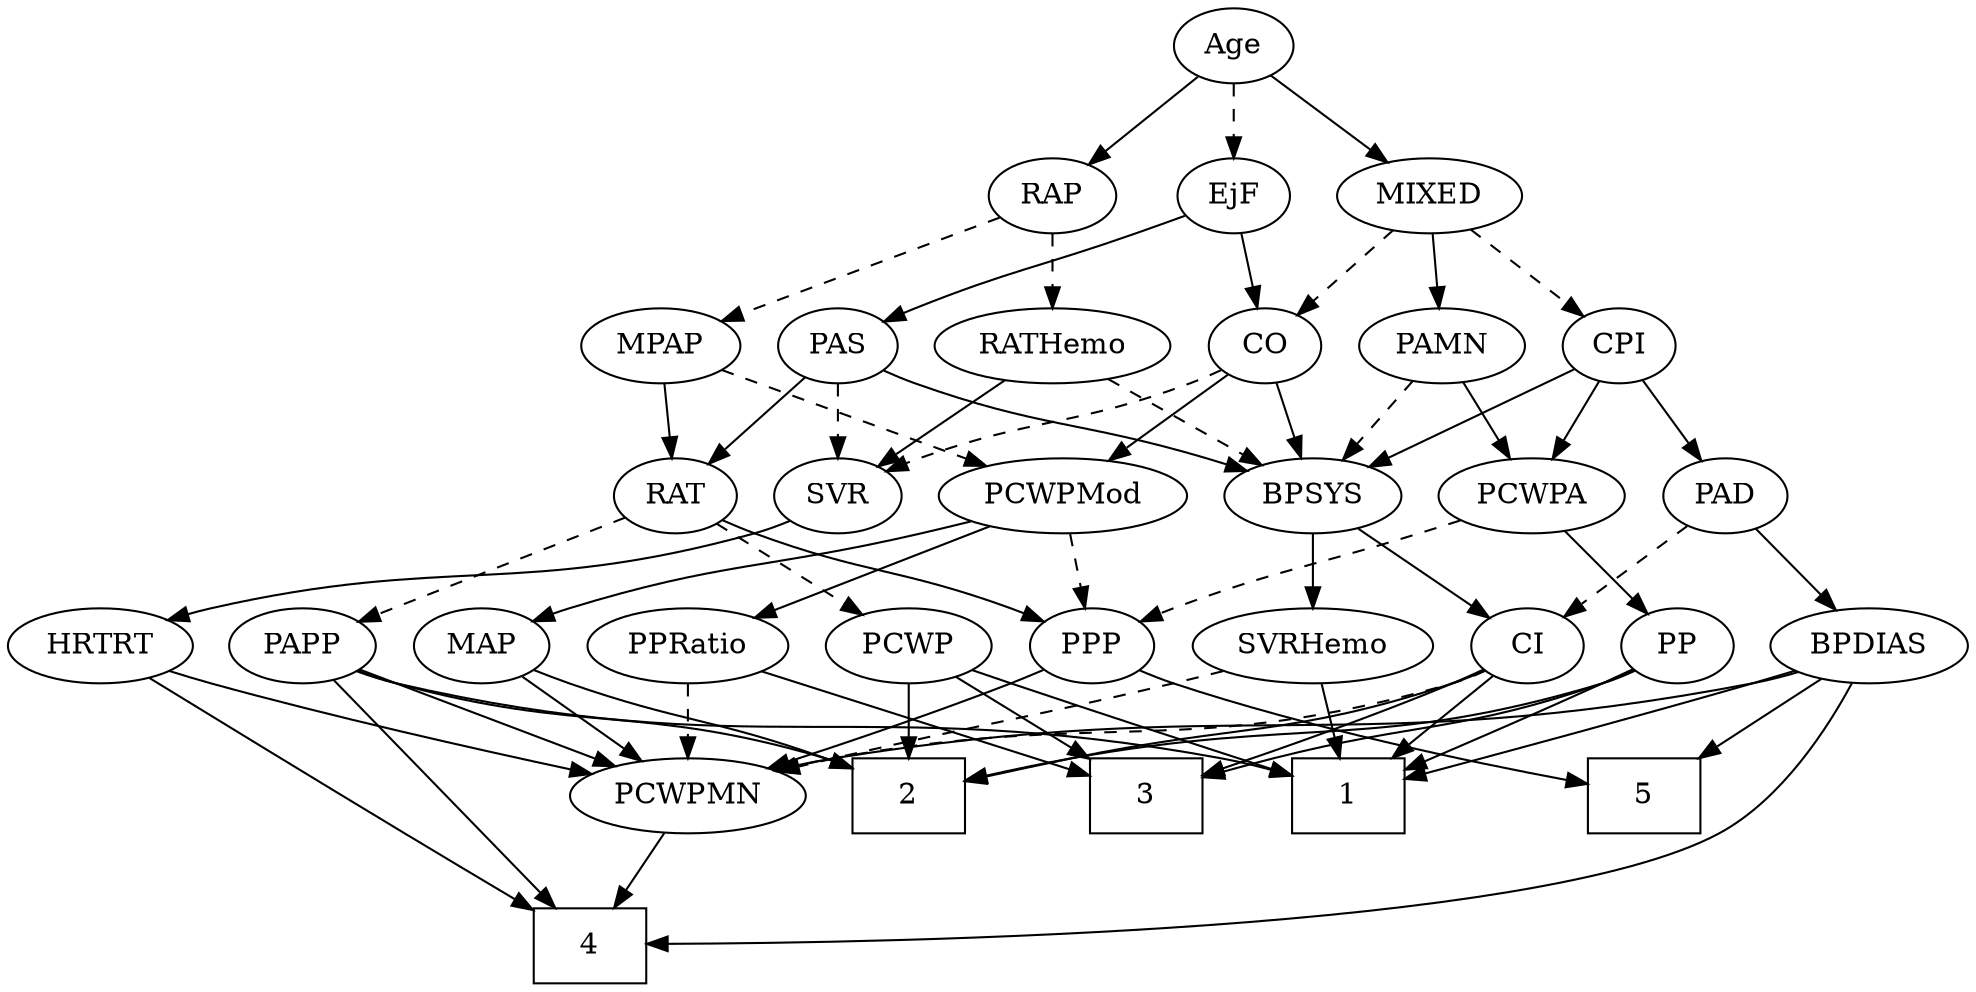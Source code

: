 strict digraph {
	graph [bb="0,0,860.89,468"];
	node [label="\N"];
	1	[height=0.5,
		pos="580.65,90",
		shape=box,
		width=0.75];
	2	[height=0.5,
		pos="390.65,90",
		shape=box,
		width=0.75];
	3	[height=0.5,
		pos="493.65,90",
		shape=box,
		width=0.75];
	4	[height=0.5,
		pos="252.65,18",
		shape=box,
		width=0.75];
	5	[height=0.5,
		pos="715.65,90",
		shape=box,
		width=0.75];
	Age	[height=0.5,
		pos="533.65,450",
		width=0.75];
	EjF	[height=0.5,
		pos="533.65,378",
		width=0.75];
	Age -> EjF	[pos="e,533.65,396.1 533.65,431.7 533.65,423.98 533.65,414.71 533.65,406.11",
		style=dashed];
	RAP	[height=0.5,
		pos="452.65,378",
		width=0.77632];
	Age -> RAP	[pos="e,468.62,392.8 517.64,435.17 505.88,425.01 489.71,411.03 476.44,399.56",
		style=solid];
	MIXED	[height=0.5,
		pos="622.65,378",
		width=1.1193];
	Age -> MIXED	[pos="e,603.51,394.05 550.39,435.83 563.01,425.9 580.61,412.06 595.27,400.53",
		style=solid];
	CO	[height=0.5,
		pos="546.65,306",
		width=0.75];
	EjF -> CO	[pos="e,543.44,324.28 536.79,360.05 538.23,352.35 539.96,343.03 541.56,334.36",
		style=solid];
	PAS	[height=0.5,
		pos="358.65,306",
		width=0.75];
	EjF -> PAS	[pos="e,379.84,317.35 510.82,368.15 504.01,365.52 496.53,362.63 489.65,360 447.48,343.86 436.2,341.65 394.65,324 392.83,323.23 390.98,\
322.42 389.11,321.59",
		style=solid];
	MPAP	[height=0.5,
		pos="278.65,306",
		width=0.97491];
	RAP -> MPAP	[pos="e,305.56,317.83 429.54,367.7 400.34,355.96 349.75,335.61 315.27,321.73",
		style=dashed];
	RATHemo	[height=0.5,
		pos="452.65,306",
		width=1.3721];
	RAP -> RATHemo	[pos="e,452.65,324.1 452.65,359.7 452.65,351.98 452.65,342.71 452.65,334.11",
		style=dashed];
	MIXED -> CO	[pos="e,561.92,321.07 605.78,361.46 595.12,351.65 581.21,338.83 569.56,328.1",
		style=dashed];
	PAMN	[height=0.5,
		pos="627.65,306",
		width=1.011];
	MIXED -> PAMN	[pos="e,626.42,324.1 623.88,359.7 624.43,351.98 625.1,342.71 625.71,334.11",
		style=solid];
	CPI	[height=0.5,
		pos="708.65,306",
		width=0.75];
	MIXED -> CPI	[pos="e,692.06,320.5 641.31,361.81 653.83,351.62 670.45,338.09 684.05,327.02",
		style=dashed];
	RAT	[height=0.5,
		pos="285.65,234",
		width=0.75827];
	MPAP -> RAT	[pos="e,283.94,252.1 280.38,287.7 281.15,279.98 282.08,270.71 282.94,262.11",
		style=solid];
	PCWPMod	[height=0.5,
		pos="456.65,234",
		width=1.4443];
	MPAP -> PCWPMod	[pos="e,423.59,248 305.68,294.37 334.45,283.06 380.37,265 414.01,251.77",
		style=dashed];
	BPSYS	[height=0.5,
		pos="564.65,234",
		width=1.0471];
	SVRHemo	[height=0.5,
		pos="564.65,162",
		width=1.3902];
	BPSYS -> SVRHemo	[pos="e,564.65,180.1 564.65,215.7 564.65,207.98 564.65,198.71 564.65,190.11",
		style=solid];
	CI	[height=0.5,
		pos="659.65,162",
		width=0.75];
	BPSYS -> CI	[pos="e,642.22,175.84 584.33,218.5 598.73,207.89 618.39,193.4 634.02,181.88",
		style=solid];
	PAD	[height=0.5,
		pos="749.65,234",
		width=0.79437];
	BPDIAS	[height=0.5,
		pos="818.65,162",
		width=1.1735];
	PAD -> BPDIAS	[pos="e,803.08,178.8 764.28,218.15 773.45,208.85 785.45,196.67 795.85,186.12",
		style=solid];
	PAD -> CI	[pos="e,676.64,176.22 732.29,219.5 718.76,208.98 699.78,194.22 684.62,182.42",
		style=dashed];
	CO -> BPSYS	[pos="e,560.2,252.28 551,288.05 553.01,280.26 555.44,270.82 557.68,262.08",
		style=solid];
	SVR	[height=0.5,
		pos="358.65,234",
		width=0.77632];
	CO -> SVR	[pos="e,380.36,245.54 525.54,294.44 520.7,292.19 515.54,289.91 510.65,288 460.76,268.52 445.64,271.22 395.65,252 393.77,251.28 391.85,\
250.5 389.92,249.7",
		style=dashed];
	CO -> PCWPMod	[pos="e,476.97,250.8 529.72,291.83 517.2,282.1 499.87,268.62 485.22,257.22",
		style=solid];
	PAS -> BPSYS	[pos="e,535.91,245.71 379.73,294.37 384.57,292.12 389.74,289.87 394.65,288 447.9,267.78 463.5,269.7 517.65,252 520.52,251.06 523.49,250.06 \
526.46,249.04",
		style=solid];
	PAS -> RAT	[pos="e,300.65,249.38 343.87,290.83 333.55,280.94 319.59,267.55 307.92,256.36",
		style=solid];
	PAS -> SVR	[pos="e,358.65,252.1 358.65,287.7 358.65,279.98 358.65,270.71 358.65,262.11",
		style=dashed];
	PAMN -> BPSYS	[pos="e,578.89,250.82 613.35,289.12 605.22,280.08 594.87,268.58 585.81,258.52",
		style=dashed];
	PCWPA	[height=0.5,
		pos="661.65,234",
		width=1.1555];
	PAMN -> PCWPA	[pos="e,653.41,251.96 635.7,288.41 639.67,280.25 644.54,270.22 648.99,261.07",
		style=solid];
	RATHemo -> BPSYS	[pos="e,542.45,248.87 476.4,290.15 493.17,279.67 515.81,265.53 533.95,254.18",
		style=dashed];
	RATHemo -> SVR	[pos="e,376.29,248.14 431.78,289.46 417.86,279.09 399.44,265.38 384.58,254.31",
		style=solid];
	CPI -> BPSYS	[pos="e,590.11,247.38 687.4,294.67 664.23,283.41 626.81,265.22 599.37,251.88",
		style=solid];
	CPI -> PAD	[pos="e,740.19,251.15 718.16,288.76 723.18,280.19 729.44,269.49 735.06,259.9",
		style=solid];
	CPI -> PCWPA	[pos="e,672.92,251.8 697.98,289.12 692.26,280.59 685.07,269.89 678.6,260.25",
		style=solid];
	PPP	[height=0.5,
		pos="469.65,162",
		width=0.75];
	RAT -> PPP	[pos="e,448.53,173.53 306.77,222.47 311.6,220.21 316.76,217.93 321.65,216 370.28,196.8 385.01,199.2 433.65,180 435.48,179.28 437.35,178.5 \
439.23,177.7",
		style=solid];
	PCWP	[height=0.5,
		pos="389.65,162",
		width=0.97491];
	RAT -> PCWP	[pos="e,369.08,176.85 304.24,220.49 319.91,209.94 342.59,194.68 360.64,182.53",
		style=dashed];
	PAPP	[height=0.5,
		pos="128.65,162",
		width=0.88464];
	RAT -> PAPP	[pos="e,153.02,173.87 263.49,223.12 237.17,211.39 193.01,191.7 162.43,178.06",
		style=dashed];
	HRTRT	[height=0.5,
		pos="39.646,162",
		width=1.1013];
	SVR -> HRTRT	[pos="e,68.825,174.31 337.52,222.07 332.43,219.78 326.93,217.59 321.65,216 220.87,185.74 189.69,205.68 87.646,180 84.657,179.25 81.59,\
178.38 78.524,177.46",
		style=solid];
	MAP	[height=0.5,
		pos="208.65,162",
		width=0.84854];
	PCWPMod -> MAP	[pos="e,231.9,173.91 417.65,221.92 410.35,219.91 402.77,217.86 395.65,216 330.14,198.91 311.8,201.61 247.65,180 245.54,179.29 243.39,178.51 \
241.24,177.7",
		style=solid];
	PCWPMod -> PPP	[pos="e,466.47,180.1 459.86,215.7 461.29,207.98 463.01,198.71 464.61,190.11",
		style=dashed];
	PPRatio	[height=0.5,
		pos="296.65,162",
		width=1.1013];
	PCWPMod -> PPRatio	[pos="e,324.2,175.05 425.8,219.5 399.48,207.99 361.57,191.4 333.63,179.18",
		style=solid];
	PP	[height=0.5,
		pos="731.65,162",
		width=0.75];
	PCWPA -> PP	[pos="e,717.25,177.39 677.53,217.12 687.14,207.51 699.52,195.13 710.01,184.63",
		style=solid];
	PCWPA -> PPP	[pos="e,490.79,173.47 629.91,222.21 623.84,220.15 617.55,218.01 611.65,216 564.54,199.99 551.77,198.65 505.65,180 503.82,179.26 501.95,\
178.48 500.08,177.67",
		style=dashed];
	PCWPMN	[height=0.5,
		pos="295.65,90",
		width=1.3902];
	PCWPMN -> 4	[pos="e,263.26,36.275 285.24,72.055 280.24,63.922 274.15,53.998 268.58,44.943",
		style=solid];
	SVRHemo -> 1	[pos="e,576.74,108.1 568.6,143.7 570.36,135.98 572.48,126.71 574.45,118.11",
		style=solid];
	SVRHemo -> PCWPMN	[pos="e,333.03,102.05 527.27,149.95 520.11,147.91 512.66,145.84 505.65,144 438.93,126.44 421.37,125.56 354.65,108 350.81,106.99 346.85,\
105.92 342.87,104.82",
		style=dashed];
	BPDIAS -> 1	[pos="e,607.7,98.252 786.62,150.08 780.34,148.01 773.8,145.9 767.65,144 715.92,128.06 655.59,111.28 617.75,100.98",
		style=solid];
	BPDIAS -> 4	[pos="e,279.71,19.082 811.26,144.2 801.12,123.34 780.75,88.499 751.65,72 672.68,27.242 391.66,20.232 289.83,19.173",
		style=solid];
	BPDIAS -> 5	[pos="e,740.72,108.04 796.8,146.15 782.95,136.74 764.76,124.38 749.11,113.74",
		style=solid];
	BPDIAS -> PCWPMN	[pos="e,331.58,102.55 787.95,149.48 781.33,147.36 774.32,145.38 767.65,144 587.23,106.61 535.8,141.66 354.65,108 350.28,107.19 345.78,\
106.19 341.3,105.09",
		style=solid];
	MAP -> 2	[pos="e,363.28,104.33 232.44,150.24 237.43,148.09 242.68,145.91 247.65,144 291.63,127.05 306.33,126.72 353.69,108.15",
		style=solid];
	MAP -> PCWPMN	[pos="e,276.25,106.61 226.25,146.83 238.26,137.17 254.4,124.18 268.1,113.17",
		style=solid];
	PP -> 1	[pos="e,608.1,103.56 710.34,150.9 705.51,148.62 700.41,146.22 695.65,144 669.5,131.8 639.93,118.18 617.33,107.8",
		style=solid];
	PP -> 2	[pos="e,417.89,98.56 711.12,150.05 706.16,147.76 700.8,145.57 695.65,144 593.31,112.83 562.51,129.18 457.65,108 447.87,106.02 437.38,103.54 \
427.66,101.08",
		style=solid];
	PP -> 3	[pos="e,520.77,100.53 711.01,150.36 706.06,148.06 700.73,145.79 695.65,144 630.55,121.15 610.99,126.93 544.65,108 540.01,106.68 535.17,\
105.2 530.39,103.67",
		style=solid];
	PPP -> 5	[pos="e,688.63,96.068 490.68,150.23 495.52,147.99 500.7,145.77 505.65,144 564.83,122.78 636.3,106.67 678.75,98.047",
		style=solid];
	PPP -> PCWPMN	[pos="e,329.67,103.26 448.45,150.67 443.61,148.4 438.48,146.06 433.65,144 402.43,130.66 366.64,116.96 339.33,106.83",
		style=solid];
	PPRatio -> 3	[pos="e,466.44,100.67 327,150.22 361.97,137.79 419.43,117.37 456.9,104.06",
		style=solid];
	PPRatio -> PCWPMN	[pos="e,295.89,108.1 296.4,143.7 296.29,135.98 296.16,126.71 296.03,118.11",
		style=dashed];
	PCWP -> 1	[pos="e,553.49,100.59 417.07,150.29 422.55,148.18 428.28,146.01 433.65,144 471.09,130.02 514.13,114.57 543.92,103.98",
		style=solid];
	PCWP -> 2	[pos="e,390.4,108.1 389.89,143.7 390,135.98 390.14,126.71 390.26,118.11",
		style=solid];
	PCWP -> 3	[pos="e,468.36,108.02 410.19,147.17 424.28,137.69 443.3,124.89 459.62,113.9",
		style=solid];
	CI -> 1	[pos="e,599.85,108.02 644.04,147.17 633.64,137.95 619.69,125.6 607.53,114.82",
		style=solid];
	CI -> 2	[pos="e,417.65,98.081 639.04,150.29 634.09,147.99 628.75,145.73 623.65,144 552.16,119.73 531.13,125.29 457.65,108 447.85,105.7 437.28,\
103.08 427.5,100.6",
		style=solid];
	CI -> 3	[pos="e,520.71,101.54 638.41,150.74 633.58,148.47 628.46,146.11 623.65,144 592.39,130.26 556.41,115.68 530.23,105.3",
		style=solid];
	CI -> PCWPMN	[pos="e,332.26,102.46 639.14,149.99 634.18,147.7 628.82,145.53 623.65,144 507.96,109.84 472.7,132.77 354.65,108 350.54,107.14 346.3,106.14 \
342.06,105.07",
		style=dashed];
	PAPP -> 1	[pos="e,553.43,101.31 151.92,149.71 157.31,147.5 163.09,145.42 168.65,144 324.85,104.01 371.97,141.7 529.65,108 534.31,107 539.14,105.73 \
543.88,104.33",
		style=solid];
	PAPP -> 2	[pos="e,363.42,104.72 152.45,149.91 157.71,147.74 163.31,145.63 168.65,144 246.18,120.31 272.66,133.14 353.79,107.82",
		style=solid];
	PAPP -> 4	[pos="e,237.62,36.21 142.15,145.53 163.5,121.09 205.22,73.306 230.85,43.963",
		style=solid];
	PAPP -> PCWPMN	[pos="e,264.05,104.12 153.6,150.36 158.58,148.25 163.78,146.05 168.65,144 197.32,131.92 229.68,118.42 254.56,108.07",
		style=solid];
	HRTRT -> 4	[pos="e,226.69,36.155 61.28,146.48 87.582,128.83 133.33,98.177 172.65,72 187.58,62.06 204.1,51.107 218.23,41.751",
		style=solid];
	HRTRT -> PCWPMN	[pos="e,254.3,100.37 69.465,149.97 75.453,147.89 81.725,145.8 87.646,144 140.63,127.9 202.18,112.64 244.5,102.66",
		style=solid];
}

